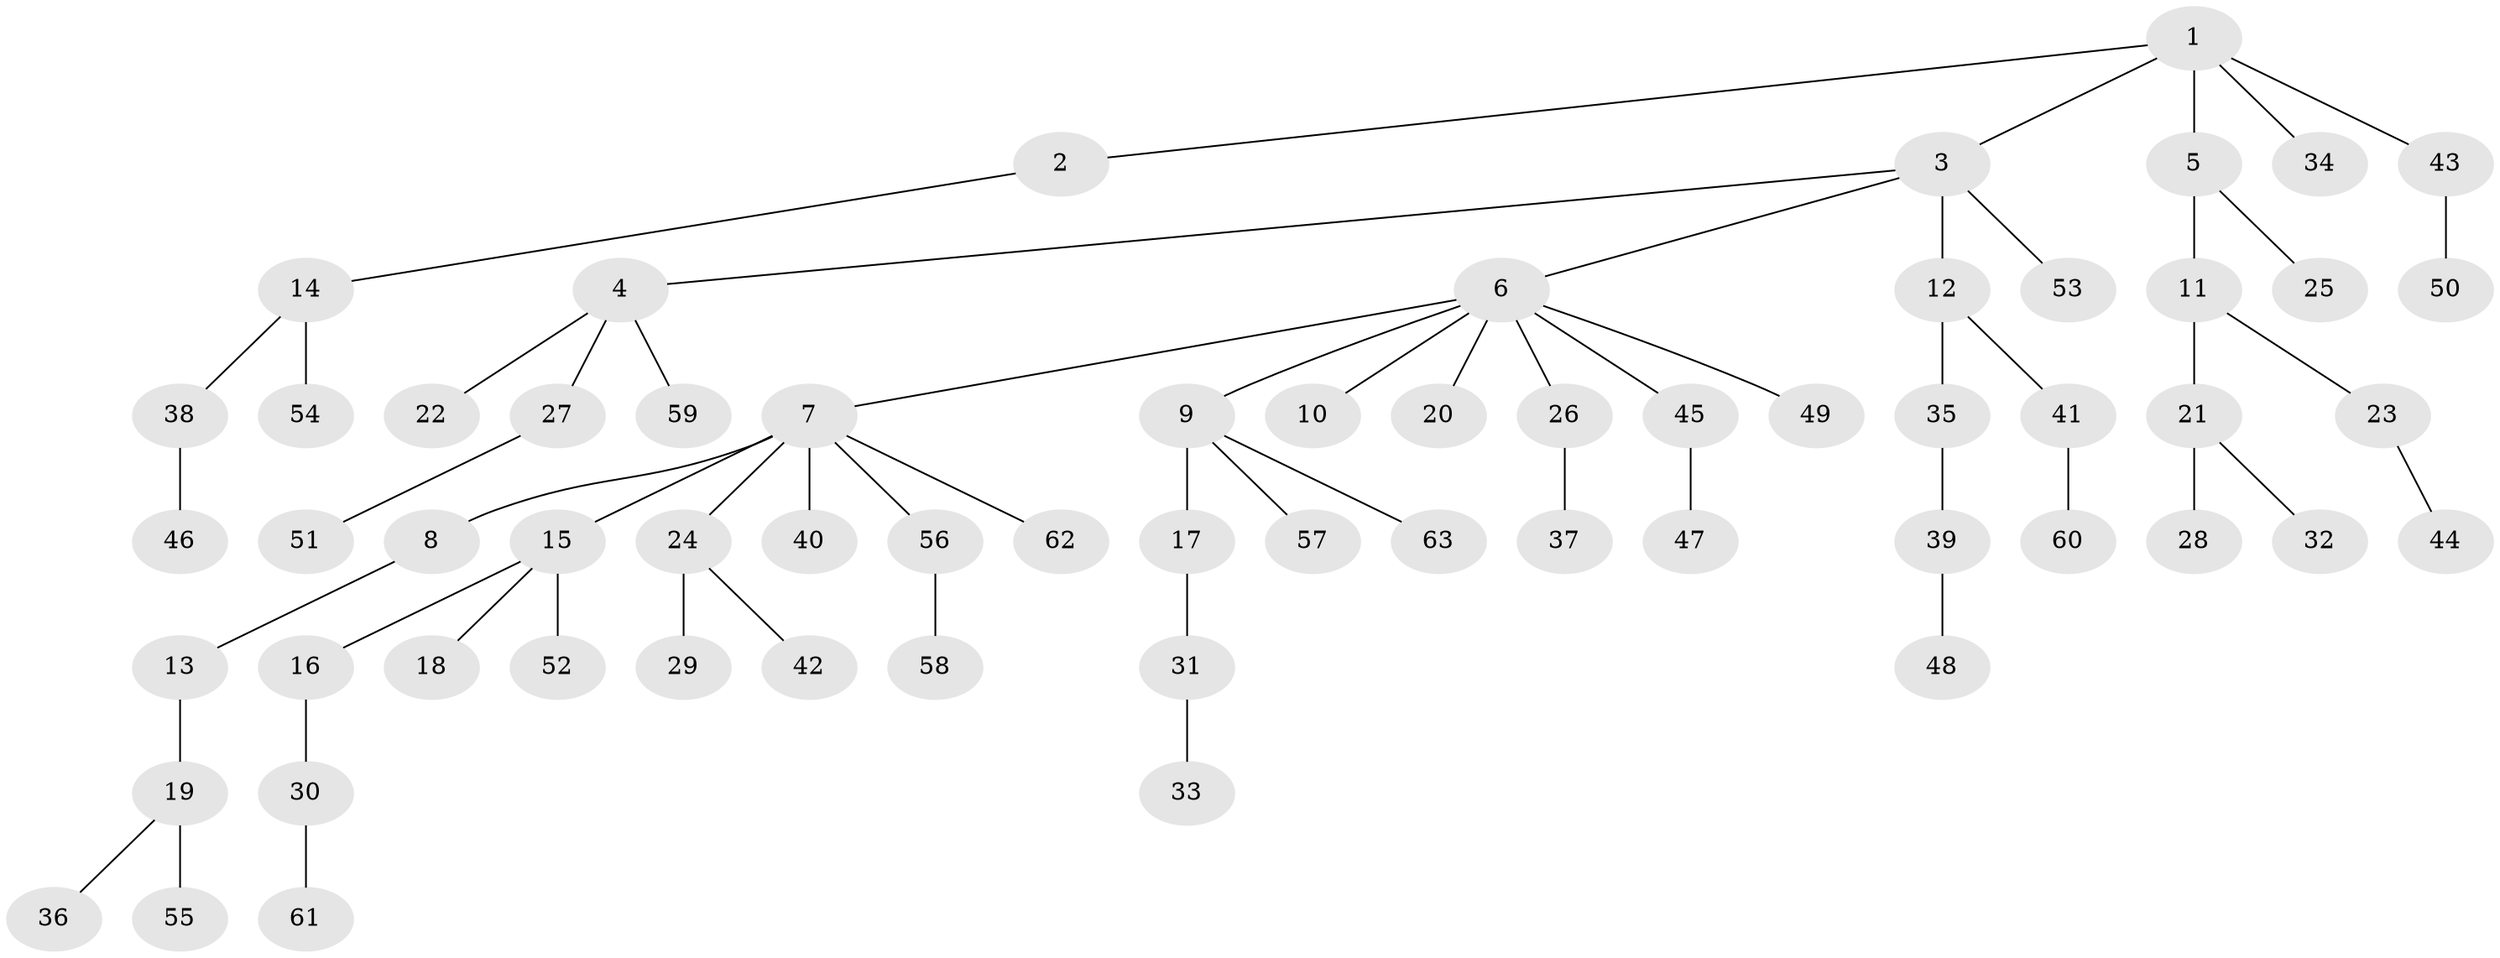 // Generated by graph-tools (version 1.1) at 2025/53/03/09/25 04:53:48]
// undirected, 63 vertices, 62 edges
graph export_dot {
graph [start="1"]
  node [color=gray90,style=filled];
  1;
  2;
  3;
  4;
  5;
  6;
  7;
  8;
  9;
  10;
  11;
  12;
  13;
  14;
  15;
  16;
  17;
  18;
  19;
  20;
  21;
  22;
  23;
  24;
  25;
  26;
  27;
  28;
  29;
  30;
  31;
  32;
  33;
  34;
  35;
  36;
  37;
  38;
  39;
  40;
  41;
  42;
  43;
  44;
  45;
  46;
  47;
  48;
  49;
  50;
  51;
  52;
  53;
  54;
  55;
  56;
  57;
  58;
  59;
  60;
  61;
  62;
  63;
  1 -- 2;
  1 -- 3;
  1 -- 5;
  1 -- 34;
  1 -- 43;
  2 -- 14;
  3 -- 4;
  3 -- 6;
  3 -- 12;
  3 -- 53;
  4 -- 22;
  4 -- 27;
  4 -- 59;
  5 -- 11;
  5 -- 25;
  6 -- 7;
  6 -- 9;
  6 -- 10;
  6 -- 20;
  6 -- 26;
  6 -- 45;
  6 -- 49;
  7 -- 8;
  7 -- 15;
  7 -- 24;
  7 -- 40;
  7 -- 56;
  7 -- 62;
  8 -- 13;
  9 -- 17;
  9 -- 57;
  9 -- 63;
  11 -- 21;
  11 -- 23;
  12 -- 35;
  12 -- 41;
  13 -- 19;
  14 -- 38;
  14 -- 54;
  15 -- 16;
  15 -- 18;
  15 -- 52;
  16 -- 30;
  17 -- 31;
  19 -- 36;
  19 -- 55;
  21 -- 28;
  21 -- 32;
  23 -- 44;
  24 -- 29;
  24 -- 42;
  26 -- 37;
  27 -- 51;
  30 -- 61;
  31 -- 33;
  35 -- 39;
  38 -- 46;
  39 -- 48;
  41 -- 60;
  43 -- 50;
  45 -- 47;
  56 -- 58;
}
